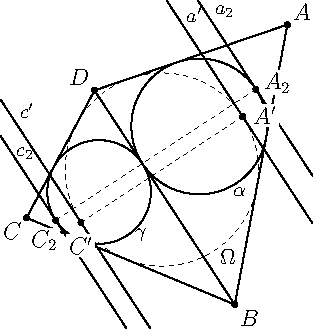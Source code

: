 import geometry;
size(5.8cm);

circle w = circle((point)(0, 0), 1);
point o = w.C;
var r = w.r;
point A = (o.x + r + 0.3, o.y + r + 0.5); 
point C = (o.x - r - 0.4, o.y - r + 0.5); 

line a1 = tangents(w, A)[0];
line a2 = tangents(w, A)[1];

line c1 = tangents(w, C)[0];
line c2 = tangents(w, C)[1];

point B = intersectionpoint(a1, c1);
point D = intersectionpoint(a2, c2);


circle al  = incircle(A, B, D);
circle gam = incircle(C, B, D);

point A1 = intersectionpoints(al,  line(B, D))[0];
point C1 = intersectionpoints(gam, line(B, D))[0];


point Cp = intersectionpoints(w, line(A, A1))[0];
point Ap = intersectionpoints(w, line(C, C1))[1];

line ap = tangent(w, Ap);
line cp = tangent(w, Cp);

point C2 = intersectionpoints(line(C, Cp), gam)[1];
point A2 = intersectionpoints(line(A, Ap), al)[1];

line c2 = tangent(gam, C2);
line a2 = tangent(al, A2);


//draw

//draw(Label("$\Omega$", Relative(-0.1), S+E*2, fontsize(11)), w, linewidth(0.3) + dashed);

draw(Label("$\Omega$", Relative(-0.13), S*1.3, fontsize(11)), 
                                    w, linewidth(0.3) + dashed);
//draw(w, linewidth(0.3) + dashed);

dot("$A$", A, NE);
dot("$B$", B, SE);
dot("$C$", C, SW);
dot("$D$", D, NW);


draw(segment(A, B));
draw(segment(C, B));
draw(segment(C, D));
draw(segment(A, D));

draw(segment(B, D));
//draw(segment(A, C));

draw(Label("$\alpha$", Relative(-0.15), S, fontsize(10)), al);
draw(Label("$\gamma$", Relative(-0.1), S, fontsize(10)), gam);

draw(Label("$a'$", fontsize(10)), ap);
draw(Label("$c'$", Relative(0.1), NE, fontsize(10)), cp);

draw(Label("$a_2$", fontsize(10)), a2);
draw(Label("$c_2$", Relative(0.1), N*0.1+E*0.5, fontsize(10)), c2);


dot(Label("$A'$", UnFill), Ap, N*0.1+E*1.5);
dot(Label("$C'$", UnFill), Cp, S*2);

dot(Label("$A_2$", UnFill), A2, N*0.4+E*1.1);
dot(Label("$C_2$", UnFill), C2, S*1.4+W*0.7);

draw(segment(Ap, Cp), dashed+linewidth(0.3));
draw(segment(A2, C2), dashed+linewidth(0.3));

